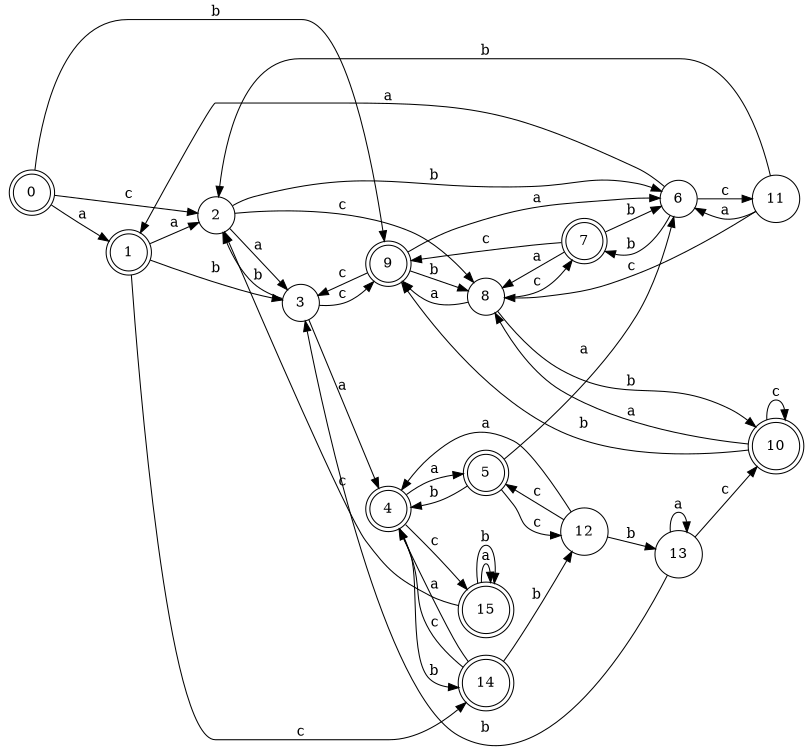 digraph n13_8 {
__start0 [label="" shape="none"];

rankdir=LR;
size="8,5";

s0 [style="rounded,filled", color="black", fillcolor="white" shape="doublecircle", label="0"];
s1 [style="rounded,filled", color="black", fillcolor="white" shape="doublecircle", label="1"];
s2 [style="filled", color="black", fillcolor="white" shape="circle", label="2"];
s3 [style="filled", color="black", fillcolor="white" shape="circle", label="3"];
s4 [style="rounded,filled", color="black", fillcolor="white" shape="doublecircle", label="4"];
s5 [style="rounded,filled", color="black", fillcolor="white" shape="doublecircle", label="5"];
s6 [style="filled", color="black", fillcolor="white" shape="circle", label="6"];
s7 [style="rounded,filled", color="black", fillcolor="white" shape="doublecircle", label="7"];
s8 [style="filled", color="black", fillcolor="white" shape="circle", label="8"];
s9 [style="rounded,filled", color="black", fillcolor="white" shape="doublecircle", label="9"];
s10 [style="rounded,filled", color="black", fillcolor="white" shape="doublecircle", label="10"];
s11 [style="filled", color="black", fillcolor="white" shape="circle", label="11"];
s12 [style="filled", color="black", fillcolor="white" shape="circle", label="12"];
s13 [style="filled", color="black", fillcolor="white" shape="circle", label="13"];
s14 [style="rounded,filled", color="black", fillcolor="white" shape="doublecircle", label="14"];
s15 [style="rounded,filled", color="black", fillcolor="white" shape="doublecircle", label="15"];
s0 -> s1 [label="a"];
s0 -> s9 [label="b"];
s0 -> s2 [label="c"];
s1 -> s2 [label="a"];
s1 -> s3 [label="b"];
s1 -> s14 [label="c"];
s2 -> s3 [label="a"];
s2 -> s6 [label="b"];
s2 -> s8 [label="c"];
s3 -> s4 [label="a"];
s3 -> s2 [label="b"];
s3 -> s9 [label="c"];
s4 -> s5 [label="a"];
s4 -> s14 [label="b"];
s4 -> s15 [label="c"];
s5 -> s6 [label="a"];
s5 -> s4 [label="b"];
s5 -> s12 [label="c"];
s6 -> s1 [label="a"];
s6 -> s7 [label="b"];
s6 -> s11 [label="c"];
s7 -> s8 [label="a"];
s7 -> s6 [label="b"];
s7 -> s9 [label="c"];
s8 -> s9 [label="a"];
s8 -> s10 [label="b"];
s8 -> s7 [label="c"];
s9 -> s6 [label="a"];
s9 -> s8 [label="b"];
s9 -> s3 [label="c"];
s10 -> s8 [label="a"];
s10 -> s9 [label="b"];
s10 -> s10 [label="c"];
s11 -> s6 [label="a"];
s11 -> s2 [label="b"];
s11 -> s8 [label="c"];
s12 -> s4 [label="a"];
s12 -> s13 [label="b"];
s12 -> s5 [label="c"];
s13 -> s13 [label="a"];
s13 -> s3 [label="b"];
s13 -> s10 [label="c"];
s14 -> s4 [label="a"];
s14 -> s12 [label="b"];
s14 -> s4 [label="c"];
s15 -> s15 [label="a"];
s15 -> s15 [label="b"];
s15 -> s2 [label="c"];

}
